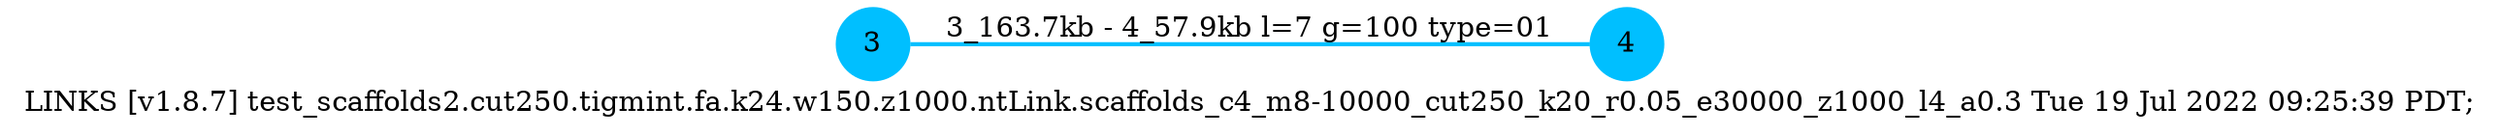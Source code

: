 graph LINKS{
	label="LINKS [v1.8.7] test_scaffolds2.cut250.tigmint.fa.k24.w150.z1000.ntLink.scaffolds_c4_m8-10000_cut250_k20_r0.05_e30000_z1000_l4_a0.3 Tue 19 Jul 2022 09:25:39 PDT;"
	rankdir=LR;
	node [shape = circle];
	3 [style=filled, fillcolor=deepskyblue, color=deepskyblue]
	4 [style=filled, fillcolor=deepskyblue, color=deepskyblue]
	3 -- 4 [ label = "3_163.7kb - 4_57.9kb l=7 g=100 type=01", penwidth=2.0, color=deepskyblue ]
}

